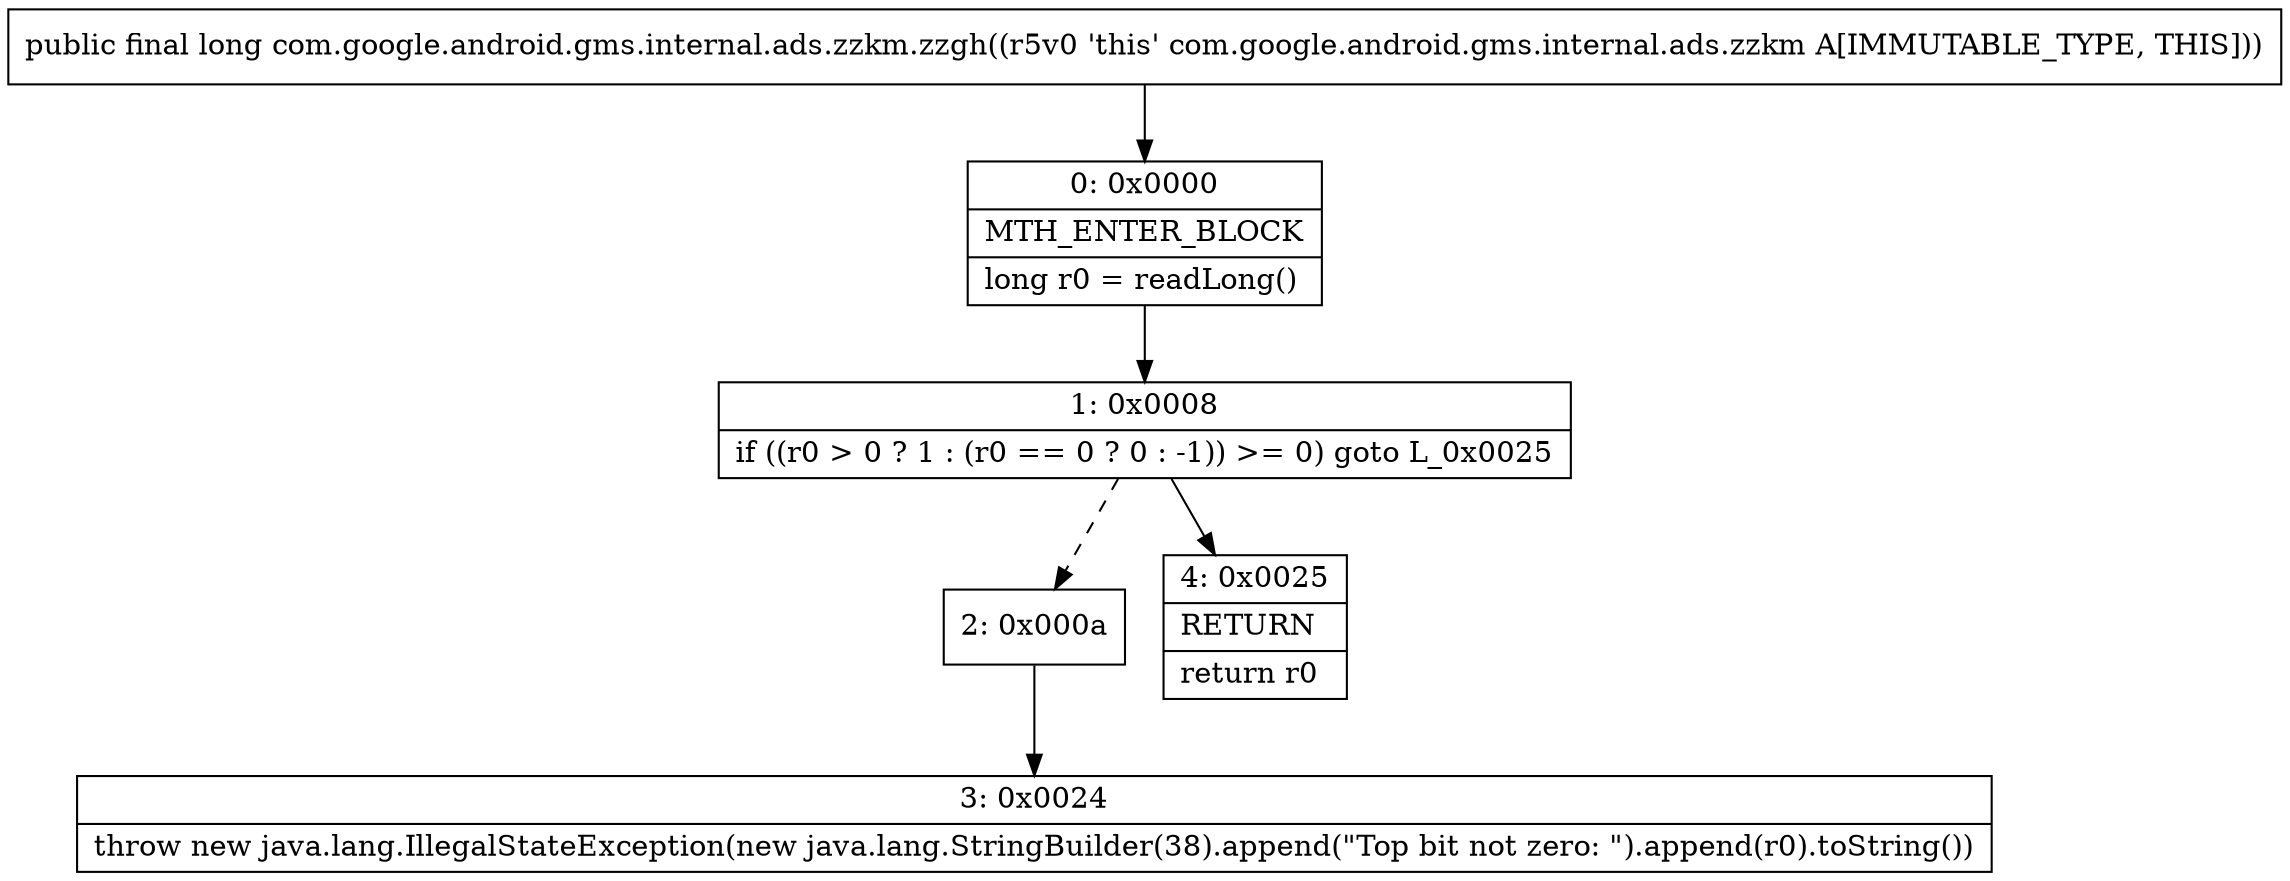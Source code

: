 digraph "CFG forcom.google.android.gms.internal.ads.zzkm.zzgh()J" {
Node_0 [shape=record,label="{0\:\ 0x0000|MTH_ENTER_BLOCK\l|long r0 = readLong()\l}"];
Node_1 [shape=record,label="{1\:\ 0x0008|if ((r0 \> 0 ? 1 : (r0 == 0 ? 0 : \-1)) \>= 0) goto L_0x0025\l}"];
Node_2 [shape=record,label="{2\:\ 0x000a}"];
Node_3 [shape=record,label="{3\:\ 0x0024|throw new java.lang.IllegalStateException(new java.lang.StringBuilder(38).append(\"Top bit not zero: \").append(r0).toString())\l}"];
Node_4 [shape=record,label="{4\:\ 0x0025|RETURN\l|return r0\l}"];
MethodNode[shape=record,label="{public final long com.google.android.gms.internal.ads.zzkm.zzgh((r5v0 'this' com.google.android.gms.internal.ads.zzkm A[IMMUTABLE_TYPE, THIS])) }"];
MethodNode -> Node_0;
Node_0 -> Node_1;
Node_1 -> Node_2[style=dashed];
Node_1 -> Node_4;
Node_2 -> Node_3;
}

